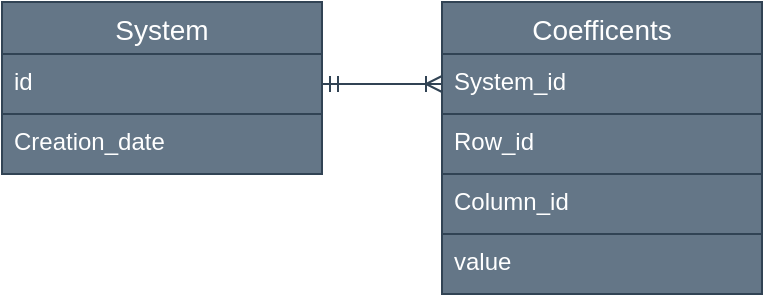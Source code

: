 <mxfile version="21.3.8" type="device">
  <diagram id="R2lEEEUBdFMjLlhIrx00" name="Page-1">
    <mxGraphModel dx="794" dy="438" grid="1" gridSize="10" guides="1" tooltips="1" connect="1" arrows="1" fold="1" page="1" pageScale="1" pageWidth="850" pageHeight="1100" math="0" shadow="0" extFonts="Permanent Marker^https://fonts.googleapis.com/css?family=Permanent+Marker">
      <root>
        <mxCell id="0" />
        <mxCell id="1" parent="0" />
        <mxCell id="OXerU3eHVZxebGTRg5w8-5" value="System" style="swimlane;fontStyle=0;childLayout=stackLayout;horizontal=1;startSize=26;horizontalStack=0;resizeParent=1;resizeParentMax=0;resizeLast=0;collapsible=1;marginBottom=0;align=center;fontSize=14;fillColor=#647687;fontColor=#ffffff;strokeColor=#314354;" vertex="1" parent="1">
          <mxGeometry x="40" y="35" width="160" height="86" as="geometry" />
        </mxCell>
        <mxCell id="OXerU3eHVZxebGTRg5w8-6" value="id" style="text;strokeColor=#314354;fillColor=#647687;spacingLeft=4;spacingRight=4;overflow=hidden;rotatable=0;points=[[0,0.5],[1,0.5]];portConstraint=eastwest;fontSize=12;whiteSpace=wrap;html=1;fontColor=#ffffff;" vertex="1" parent="OXerU3eHVZxebGTRg5w8-5">
          <mxGeometry y="26" width="160" height="30" as="geometry" />
        </mxCell>
        <mxCell id="OXerU3eHVZxebGTRg5w8-16" value="Creation_date" style="text;strokeColor=#314354;fillColor=#647687;spacingLeft=4;spacingRight=4;overflow=hidden;rotatable=0;points=[[0,0.5],[1,0.5]];portConstraint=eastwest;fontSize=12;whiteSpace=wrap;html=1;fontColor=#ffffff;" vertex="1" parent="OXerU3eHVZxebGTRg5w8-5">
          <mxGeometry y="56" width="160" height="30" as="geometry" />
        </mxCell>
        <mxCell id="OXerU3eHVZxebGTRg5w8-10" value="Coefficents" style="swimlane;fontStyle=0;childLayout=stackLayout;horizontal=1;startSize=26;horizontalStack=0;resizeParent=1;resizeParentMax=0;resizeLast=0;collapsible=1;marginBottom=0;align=center;fontSize=14;fillColor=#647687;fontColor=#ffffff;strokeColor=#314354;" vertex="1" parent="1">
          <mxGeometry x="260" y="35" width="160" height="146" as="geometry" />
        </mxCell>
        <mxCell id="OXerU3eHVZxebGTRg5w8-11" value="System_id" style="text;strokeColor=#314354;fillColor=#647687;spacingLeft=4;spacingRight=4;overflow=hidden;rotatable=0;points=[[0,0.5],[1,0.5]];portConstraint=eastwest;fontSize=12;whiteSpace=wrap;html=1;fontColor=#ffffff;" vertex="1" parent="OXerU3eHVZxebGTRg5w8-10">
          <mxGeometry y="26" width="160" height="30" as="geometry" />
        </mxCell>
        <mxCell id="OXerU3eHVZxebGTRg5w8-12" value="Row_id" style="text;strokeColor=#314354;fillColor=#647687;spacingLeft=4;spacingRight=4;overflow=hidden;rotatable=0;points=[[0,0.5],[1,0.5]];portConstraint=eastwest;fontSize=12;whiteSpace=wrap;html=1;fontColor=#ffffff;" vertex="1" parent="OXerU3eHVZxebGTRg5w8-10">
          <mxGeometry y="56" width="160" height="30" as="geometry" />
        </mxCell>
        <mxCell id="OXerU3eHVZxebGTRg5w8-13" value="Column_id" style="text;strokeColor=#314354;fillColor=#647687;spacingLeft=4;spacingRight=4;overflow=hidden;rotatable=0;points=[[0,0.5],[1,0.5]];portConstraint=eastwest;fontSize=12;whiteSpace=wrap;html=1;fontColor=#ffffff;" vertex="1" parent="OXerU3eHVZxebGTRg5w8-10">
          <mxGeometry y="86" width="160" height="30" as="geometry" />
        </mxCell>
        <mxCell id="OXerU3eHVZxebGTRg5w8-14" value="value" style="text;strokeColor=#314354;fillColor=#647687;spacingLeft=4;spacingRight=4;overflow=hidden;rotatable=0;points=[[0,0.5],[1,0.5]];portConstraint=eastwest;fontSize=12;whiteSpace=wrap;html=1;fontColor=#ffffff;" vertex="1" parent="OXerU3eHVZxebGTRg5w8-10">
          <mxGeometry y="116" width="160" height="30" as="geometry" />
        </mxCell>
        <mxCell id="OXerU3eHVZxebGTRg5w8-15" value="" style="edgeStyle=entityRelationEdgeStyle;fontSize=12;html=1;endArrow=ERoneToMany;startArrow=ERmandOne;rounded=0;exitX=1;exitY=0.5;exitDx=0;exitDy=0;entryX=0;entryY=0.5;entryDx=0;entryDy=0;fillColor=#647687;strokeColor=#314354;" edge="1" parent="1" source="OXerU3eHVZxebGTRg5w8-6" target="OXerU3eHVZxebGTRg5w8-11">
          <mxGeometry width="100" height="100" relative="1" as="geometry">
            <mxPoint x="280" y="190" as="sourcePoint" />
            <mxPoint x="380" y="90" as="targetPoint" />
          </mxGeometry>
        </mxCell>
      </root>
    </mxGraphModel>
  </diagram>
</mxfile>
